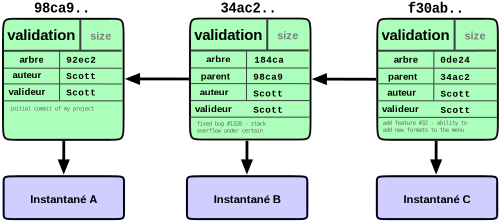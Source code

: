 <?xml version="1.0" encoding="UTF-8"?>
<dia:diagram xmlns:dia="http://www.lysator.liu.se/~alla/dia/">
  <dia:layer name="Segundo Plano" visible="true" active="true">
    <dia:object type="BPMN - Task" version="1" id="O0">
      <dia:attribute name="obj_pos">
        <dia:point val="28.403,4.375"/>
      </dia:attribute>
      <dia:attribute name="obj_bb">
        <dia:rectangle val="28.353,4.325;34.482,10.475"/>
      </dia:attribute>
      <dia:attribute name="meta">
        <dia:composite type="dict"/>
      </dia:attribute>
      <dia:attribute name="elem_corner">
        <dia:point val="28.403,4.375"/>
      </dia:attribute>
      <dia:attribute name="elem_width">
        <dia:real val="6.029"/>
      </dia:attribute>
      <dia:attribute name="elem_height">
        <dia:real val="6.05"/>
      </dia:attribute>
      <dia:attribute name="line_width">
        <dia:real val="0.1"/>
      </dia:attribute>
      <dia:attribute name="line_colour">
        <dia:color val="#463944"/>
      </dia:attribute>
      <dia:attribute name="fill_colour">
        <dia:color val="#abffbb"/>
      </dia:attribute>
      <dia:attribute name="show_background">
        <dia:boolean val="true"/>
      </dia:attribute>
      <dia:attribute name="line_style">
        <dia:enum val="0"/>
        <dia:real val="1"/>
      </dia:attribute>
      <dia:attribute name="padding">
        <dia:real val="0.1"/>
      </dia:attribute>
      <dia:attribute name="text">
        <dia:composite type="text">
          <dia:attribute name="string">
            <dia:string>##</dia:string>
          </dia:attribute>
          <dia:attribute name="font">
            <dia:font family="sans" style="0" name="Helvetica"/>
          </dia:attribute>
          <dia:attribute name="height">
            <dia:real val="0.8"/>
          </dia:attribute>
          <dia:attribute name="pos">
            <dia:point val="31.418,7.6"/>
          </dia:attribute>
          <dia:attribute name="color">
            <dia:color val="#000000"/>
          </dia:attribute>
          <dia:attribute name="alignment">
            <dia:enum val="1"/>
          </dia:attribute>
        </dia:composite>
      </dia:attribute>
      <dia:attribute name="flip_horizontal">
        <dia:boolean val="false"/>
      </dia:attribute>
      <dia:attribute name="flip_vertical">
        <dia:boolean val="false"/>
      </dia:attribute>
      <dia:attribute name="subscale">
        <dia:real val="1"/>
      </dia:attribute>
    </dia:object>
    <dia:object type="BPMN - Task" version="1" id="O1">
      <dia:attribute name="obj_pos">
        <dia:point val="28.433,12.25"/>
      </dia:attribute>
      <dia:attribute name="obj_bb">
        <dia:rectangle val="28.383,12.2;34.503,14.443"/>
      </dia:attribute>
      <dia:attribute name="meta">
        <dia:composite type="dict"/>
      </dia:attribute>
      <dia:attribute name="elem_corner">
        <dia:point val="28.433,12.25"/>
      </dia:attribute>
      <dia:attribute name="elem_width">
        <dia:real val="6.021"/>
      </dia:attribute>
      <dia:attribute name="elem_height">
        <dia:real val="2.143"/>
      </dia:attribute>
      <dia:attribute name="line_width">
        <dia:real val="0.1"/>
      </dia:attribute>
      <dia:attribute name="line_colour">
        <dia:color val="#0a1145"/>
      </dia:attribute>
      <dia:attribute name="fill_colour">
        <dia:color val="#d1cdff"/>
      </dia:attribute>
      <dia:attribute name="show_background">
        <dia:boolean val="true"/>
      </dia:attribute>
      <dia:attribute name="line_style">
        <dia:enum val="0"/>
        <dia:real val="1"/>
      </dia:attribute>
      <dia:attribute name="padding">
        <dia:real val="0.1"/>
      </dia:attribute>
      <dia:attribute name="text">
        <dia:composite type="text">
          <dia:attribute name="string">
            <dia:string>#Instantané A#</dia:string>
          </dia:attribute>
          <dia:attribute name="font">
            <dia:font family="Arial" style="80" name="Helvetica-Bold"/>
          </dia:attribute>
          <dia:attribute name="height">
            <dia:real val="0.706"/>
          </dia:attribute>
          <dia:attribute name="pos">
            <dia:point val="31.443,13.498"/>
          </dia:attribute>
          <dia:attribute name="color">
            <dia:color val="#000000"/>
          </dia:attribute>
          <dia:attribute name="alignment">
            <dia:enum val="1"/>
          </dia:attribute>
        </dia:composite>
      </dia:attribute>
      <dia:attribute name="flip_horizontal">
        <dia:boolean val="false"/>
      </dia:attribute>
      <dia:attribute name="flip_vertical">
        <dia:boolean val="false"/>
      </dia:attribute>
      <dia:attribute name="subscale">
        <dia:real val="1"/>
      </dia:attribute>
    </dia:object>
    <dia:object type="Standard - Line" version="0" id="O2">
      <dia:attribute name="obj_pos">
        <dia:point val="32.269,4.409"/>
      </dia:attribute>
      <dia:attribute name="obj_bb">
        <dia:rectangle val="32.219,4.359;32.319,6.022"/>
      </dia:attribute>
      <dia:attribute name="conn_endpoints">
        <dia:point val="32.269,4.409"/>
        <dia:point val="32.269,5.972"/>
      </dia:attribute>
      <dia:attribute name="numcp">
        <dia:int val="1"/>
      </dia:attribute>
      <dia:attribute name="line_color">
        <dia:color val="#3e3d44"/>
      </dia:attribute>
    </dia:object>
    <dia:object type="Standard - Line" version="0" id="O3">
      <dia:attribute name="obj_pos">
        <dia:point val="28.431,5.975"/>
      </dia:attribute>
      <dia:attribute name="obj_bb">
        <dia:rectangle val="28.381,5.919;34.388,6.025"/>
      </dia:attribute>
      <dia:attribute name="conn_endpoints">
        <dia:point val="28.431,5.975"/>
        <dia:point val="34.337,5.969"/>
      </dia:attribute>
      <dia:attribute name="numcp">
        <dia:int val="1"/>
      </dia:attribute>
      <dia:attribute name="line_color">
        <dia:color val="#3e3d44"/>
      </dia:attribute>
    </dia:object>
    <dia:object type="Standard - Line" version="0" id="O4">
      <dia:attribute name="obj_pos">
        <dia:point val="31.234,5.972"/>
      </dia:attribute>
      <dia:attribute name="obj_bb">
        <dia:rectangle val="31.203,5.947;31.259,8.474"/>
      </dia:attribute>
      <dia:attribute name="conn_endpoints">
        <dia:point val="31.234,5.972"/>
        <dia:point val="31.228,8.449"/>
      </dia:attribute>
      <dia:attribute name="numcp">
        <dia:int val="1"/>
      </dia:attribute>
      <dia:attribute name="line_color">
        <dia:color val="#3e3d44"/>
      </dia:attribute>
      <dia:attribute name="line_width">
        <dia:real val="0.05"/>
      </dia:attribute>
    </dia:object>
    <dia:object type="Standard - Line" version="0" id="O5">
      <dia:attribute name="obj_pos">
        <dia:point val="28.439,6.845"/>
      </dia:attribute>
      <dia:attribute name="obj_bb">
        <dia:rectangle val="28.414,6.82;34.371,6.874"/>
      </dia:attribute>
      <dia:attribute name="conn_endpoints">
        <dia:point val="28.439,6.845"/>
        <dia:point val="34.346,6.849"/>
      </dia:attribute>
      <dia:attribute name="numcp">
        <dia:int val="1"/>
      </dia:attribute>
      <dia:attribute name="line_color">
        <dia:color val="#3e3d44"/>
      </dia:attribute>
      <dia:attribute name="line_width">
        <dia:real val="0.05"/>
      </dia:attribute>
    </dia:object>
    <dia:object type="Standard - Line" version="0" id="O6">
      <dia:attribute name="obj_pos">
        <dia:point val="28.452,7.629"/>
      </dia:attribute>
      <dia:attribute name="obj_bb">
        <dia:rectangle val="28.427,7.604;34.383,7.658"/>
      </dia:attribute>
      <dia:attribute name="conn_endpoints">
        <dia:point val="28.452,7.629"/>
        <dia:point val="34.358,7.633"/>
      </dia:attribute>
      <dia:attribute name="numcp">
        <dia:int val="1"/>
      </dia:attribute>
      <dia:attribute name="line_color">
        <dia:color val="#3e3d44"/>
      </dia:attribute>
      <dia:attribute name="line_width">
        <dia:real val="0.05"/>
      </dia:attribute>
    </dia:object>
    <dia:object type="Standard - Line" version="0" id="O7">
      <dia:attribute name="obj_pos">
        <dia:point val="28.403,8.479"/>
      </dia:attribute>
      <dia:attribute name="obj_bb">
        <dia:rectangle val="28.378,8.454;34.457,8.504"/>
      </dia:attribute>
      <dia:attribute name="conn_endpoints">
        <dia:point val="28.403,8.479"/>
        <dia:point val="34.432,8.479"/>
      </dia:attribute>
      <dia:attribute name="numcp">
        <dia:int val="1"/>
      </dia:attribute>
      <dia:attribute name="line_color">
        <dia:color val="#3e3d44"/>
      </dia:attribute>
      <dia:attribute name="line_width">
        <dia:real val="0.05"/>
      </dia:attribute>
    </dia:object>
    <dia:object type="Standard - Text" version="1" id="O8">
      <dia:attribute name="obj_pos">
        <dia:point val="28.619,5.452"/>
      </dia:attribute>
      <dia:attribute name="obj_bb">
        <dia:rectangle val="28.619,4.774;32.109,5.609"/>
      </dia:attribute>
      <dia:attribute name="text">
        <dia:composite type="text">
          <dia:attribute name="string">
            <dia:string>#validation#</dia:string>
          </dia:attribute>
          <dia:attribute name="font">
            <dia:font family="Arial" style="80" name="Helvetica-Bold"/>
          </dia:attribute>
          <dia:attribute name="height">
            <dia:real val="0.935"/>
          </dia:attribute>
          <dia:attribute name="pos">
            <dia:point val="28.619,5.452"/>
          </dia:attribute>
          <dia:attribute name="color">
            <dia:color val="#000000"/>
          </dia:attribute>
          <dia:attribute name="alignment">
            <dia:enum val="0"/>
          </dia:attribute>
        </dia:composite>
      </dia:attribute>
      <dia:attribute name="valign">
        <dia:enum val="3"/>
      </dia:attribute>
    </dia:object>
    <dia:object type="Standard - Text" version="1" id="O9">
      <dia:attribute name="obj_pos">
        <dia:point val="29.222,6.573"/>
      </dia:attribute>
      <dia:attribute name="obj_bb">
        <dia:rectangle val="29.222,6.114;30.438,6.703"/>
      </dia:attribute>
      <dia:attribute name="text">
        <dia:composite type="text">
          <dia:attribute name="string">
            <dia:string>#arbre#</dia:string>
          </dia:attribute>
          <dia:attribute name="font">
            <dia:font family="Arial" style="80" name="Helvetica-Bold"/>
          </dia:attribute>
          <dia:attribute name="height">
            <dia:real val="0.6"/>
          </dia:attribute>
          <dia:attribute name="pos">
            <dia:point val="29.222,6.573"/>
          </dia:attribute>
          <dia:attribute name="color">
            <dia:color val="#000000"/>
          </dia:attribute>
          <dia:attribute name="alignment">
            <dia:enum val="0"/>
          </dia:attribute>
        </dia:composite>
      </dia:attribute>
      <dia:attribute name="valign">
        <dia:enum val="3"/>
      </dia:attribute>
    </dia:object>
    <dia:object type="Standard - Text" version="1" id="O10">
      <dia:attribute name="obj_pos">
        <dia:point val="28.88,7.35"/>
      </dia:attribute>
      <dia:attribute name="obj_bb">
        <dia:rectangle val="28.88,6.892;30.361,7.48"/>
      </dia:attribute>
      <dia:attribute name="text">
        <dia:composite type="text">
          <dia:attribute name="string">
            <dia:string>#auteur#</dia:string>
          </dia:attribute>
          <dia:attribute name="font">
            <dia:font family="Arial" style="80" name="Helvetica-Bold"/>
          </dia:attribute>
          <dia:attribute name="height">
            <dia:real val="0.6"/>
          </dia:attribute>
          <dia:attribute name="pos">
            <dia:point val="28.88,7.35"/>
          </dia:attribute>
          <dia:attribute name="color">
            <dia:color val="#000000"/>
          </dia:attribute>
          <dia:attribute name="alignment">
            <dia:enum val="0"/>
          </dia:attribute>
        </dia:composite>
      </dia:attribute>
      <dia:attribute name="valign">
        <dia:enum val="3"/>
      </dia:attribute>
    </dia:object>
    <dia:object type="Standard - Text" version="1" id="O11">
      <dia:attribute name="obj_pos">
        <dia:point val="28.672,8.183"/>
      </dia:attribute>
      <dia:attribute name="obj_bb">
        <dia:rectangle val="28.672,7.724;30.535,8.313"/>
      </dia:attribute>
      <dia:attribute name="text">
        <dia:composite type="text">
          <dia:attribute name="string">
            <dia:string>#valideur#</dia:string>
          </dia:attribute>
          <dia:attribute name="font">
            <dia:font family="Arial" style="80" name="Helvetica-Bold"/>
          </dia:attribute>
          <dia:attribute name="height">
            <dia:real val="0.6"/>
          </dia:attribute>
          <dia:attribute name="pos">
            <dia:point val="28.672,8.183"/>
          </dia:attribute>
          <dia:attribute name="color">
            <dia:color val="#000000"/>
          </dia:attribute>
          <dia:attribute name="alignment">
            <dia:enum val="0"/>
          </dia:attribute>
        </dia:composite>
      </dia:attribute>
      <dia:attribute name="valign">
        <dia:enum val="3"/>
      </dia:attribute>
    </dia:object>
    <dia:object type="Standard - Text" version="1" id="O12">
      <dia:attribute name="obj_pos">
        <dia:point val="31.568,6.575"/>
      </dia:attribute>
      <dia:attribute name="obj_bb">
        <dia:rectangle val="31.568,6.188;32.968,6.715"/>
      </dia:attribute>
      <dia:attribute name="text">
        <dia:composite type="text">
          <dia:attribute name="string">
            <dia:string>#92ec2#</dia:string>
          </dia:attribute>
          <dia:attribute name="font">
            <dia:font family="Courier New" style="80" name="Courier-Bold"/>
          </dia:attribute>
          <dia:attribute name="height">
            <dia:real val="0.582"/>
          </dia:attribute>
          <dia:attribute name="pos">
            <dia:point val="31.568,6.575"/>
          </dia:attribute>
          <dia:attribute name="color">
            <dia:color val="#000000"/>
          </dia:attribute>
          <dia:attribute name="alignment">
            <dia:enum val="0"/>
          </dia:attribute>
        </dia:composite>
      </dia:attribute>
      <dia:attribute name="valign">
        <dia:enum val="3"/>
      </dia:attribute>
    </dia:object>
    <dia:object type="Standard - Text" version="1" id="O13">
      <dia:attribute name="obj_pos">
        <dia:point val="31.569,7.388"/>
      </dia:attribute>
      <dia:attribute name="obj_bb">
        <dia:rectangle val="31.569,7.001;32.969,7.528"/>
      </dia:attribute>
      <dia:attribute name="text">
        <dia:composite type="text">
          <dia:attribute name="string">
            <dia:string>#Scott#</dia:string>
          </dia:attribute>
          <dia:attribute name="font">
            <dia:font family="Courier New" style="80" name="Courier-Bold"/>
          </dia:attribute>
          <dia:attribute name="height">
            <dia:real val="0.582"/>
          </dia:attribute>
          <dia:attribute name="pos">
            <dia:point val="31.569,7.388"/>
          </dia:attribute>
          <dia:attribute name="color">
            <dia:color val="#000000"/>
          </dia:attribute>
          <dia:attribute name="alignment">
            <dia:enum val="0"/>
          </dia:attribute>
        </dia:composite>
      </dia:attribute>
      <dia:attribute name="valign">
        <dia:enum val="3"/>
      </dia:attribute>
    </dia:object>
    <dia:object type="Standard - Text" version="1" id="O14">
      <dia:attribute name="obj_pos">
        <dia:point val="31.563,8.212"/>
      </dia:attribute>
      <dia:attribute name="obj_bb">
        <dia:rectangle val="31.563,7.825;32.963,8.352"/>
      </dia:attribute>
      <dia:attribute name="text">
        <dia:composite type="text">
          <dia:attribute name="string">
            <dia:string>#Scott#</dia:string>
          </dia:attribute>
          <dia:attribute name="font">
            <dia:font family="Courier New" style="80" name="Courier-Bold"/>
          </dia:attribute>
          <dia:attribute name="height">
            <dia:real val="0.582"/>
          </dia:attribute>
          <dia:attribute name="pos">
            <dia:point val="31.563,8.212"/>
          </dia:attribute>
          <dia:attribute name="color">
            <dia:color val="#000000"/>
          </dia:attribute>
          <dia:attribute name="alignment">
            <dia:enum val="0"/>
          </dia:attribute>
        </dia:composite>
      </dia:attribute>
      <dia:attribute name="valign">
        <dia:enum val="3"/>
      </dia:attribute>
    </dia:object>
    <dia:object type="Standard - Text" version="1" id="O15">
      <dia:attribute name="obj_pos">
        <dia:point val="28.746,8.958"/>
      </dia:attribute>
      <dia:attribute name="obj_bb">
        <dia:rectangle val="28.746,8.696;33.506,9.026"/>
      </dia:attribute>
      <dia:attribute name="text">
        <dia:composite type="text">
          <dia:attribute name="string">
            <dia:string>#initial commit of my project#</dia:string>
          </dia:attribute>
          <dia:attribute name="font">
            <dia:font family="monospace" style="0" name="Courier"/>
          </dia:attribute>
          <dia:attribute name="height">
            <dia:real val="0.353"/>
          </dia:attribute>
          <dia:attribute name="pos">
            <dia:point val="28.746,8.958"/>
          </dia:attribute>
          <dia:attribute name="color">
            <dia:color val="#6a6164"/>
          </dia:attribute>
          <dia:attribute name="alignment">
            <dia:enum val="0"/>
          </dia:attribute>
        </dia:composite>
      </dia:attribute>
      <dia:attribute name="valign">
        <dia:enum val="3"/>
      </dia:attribute>
    </dia:object>
    <dia:object type="Standard - Text" version="1" id="O16">
      <dia:attribute name="obj_pos">
        <dia:point val="32.765,5.418"/>
      </dia:attribute>
      <dia:attribute name="obj_bb">
        <dia:rectangle val="32.765,4.908;33.803,5.535"/>
      </dia:attribute>
      <dia:attribute name="text">
        <dia:composite type="text">
          <dia:attribute name="string">
            <dia:string>#size#</dia:string>
          </dia:attribute>
          <dia:attribute name="font">
            <dia:font family="Arial" style="80" name="Helvetica-Bold"/>
          </dia:attribute>
          <dia:attribute name="height">
            <dia:real val="0.688"/>
          </dia:attribute>
          <dia:attribute name="pos">
            <dia:point val="32.765,5.418"/>
          </dia:attribute>
          <dia:attribute name="color">
            <dia:color val="#7c7d83"/>
          </dia:attribute>
          <dia:attribute name="alignment">
            <dia:enum val="0"/>
          </dia:attribute>
        </dia:composite>
      </dia:attribute>
      <dia:attribute name="valign">
        <dia:enum val="3"/>
      </dia:attribute>
    </dia:object>
    <dia:object type="Standard - Text" version="1" id="O17">
      <dia:attribute name="obj_pos">
        <dia:point val="29.95,4.065"/>
      </dia:attribute>
      <dia:attribute name="obj_bb">
        <dia:rectangle val="29.95,3.487;32.855,4.272"/>
      </dia:attribute>
      <dia:attribute name="text">
        <dia:composite type="text">
          <dia:attribute name="string">
            <dia:string>#98ca9..#</dia:string>
          </dia:attribute>
          <dia:attribute name="font">
            <dia:font family="Courier New" style="80" name="Courier-Bold"/>
          </dia:attribute>
          <dia:attribute name="height">
            <dia:real val="0.864"/>
          </dia:attribute>
          <dia:attribute name="pos">
            <dia:point val="29.95,4.065"/>
          </dia:attribute>
          <dia:attribute name="color">
            <dia:color val="#000000"/>
          </dia:attribute>
          <dia:attribute name="alignment">
            <dia:enum val="0"/>
          </dia:attribute>
        </dia:composite>
      </dia:attribute>
      <dia:attribute name="valign">
        <dia:enum val="3"/>
      </dia:attribute>
    </dia:object>
    <dia:object type="Standard - Line" version="0" id="O18">
      <dia:attribute name="obj_pos">
        <dia:point val="37.7,7.384"/>
      </dia:attribute>
      <dia:attribute name="obj_bb">
        <dia:rectangle val="34.428,7.08;37.77,7.687"/>
      </dia:attribute>
      <dia:attribute name="conn_endpoints">
        <dia:point val="37.7,7.384"/>
        <dia:point val="34.616,7.383"/>
      </dia:attribute>
      <dia:attribute name="numcp">
        <dia:int val="1"/>
      </dia:attribute>
      <dia:attribute name="line_width">
        <dia:real val="0.14"/>
      </dia:attribute>
      <dia:attribute name="end_arrow">
        <dia:enum val="3"/>
      </dia:attribute>
      <dia:attribute name="end_arrow_length">
        <dia:real val="0.5"/>
      </dia:attribute>
      <dia:attribute name="end_arrow_width">
        <dia:real val="0.4"/>
      </dia:attribute>
    </dia:object>
    <dia:object type="Standard - Line" version="0" id="O19">
      <dia:attribute name="obj_pos">
        <dia:point val="31.442,10.48"/>
      </dia:attribute>
      <dia:attribute name="obj_bb">
        <dia:rectangle val="31.137,10.41;31.744,12.235"/>
      </dia:attribute>
      <dia:attribute name="conn_endpoints">
        <dia:point val="31.442,10.48"/>
        <dia:point val="31.439,12.046"/>
      </dia:attribute>
      <dia:attribute name="numcp">
        <dia:int val="1"/>
      </dia:attribute>
      <dia:attribute name="line_width">
        <dia:real val="0.14"/>
      </dia:attribute>
      <dia:attribute name="end_arrow">
        <dia:enum val="3"/>
      </dia:attribute>
      <dia:attribute name="end_arrow_length">
        <dia:real val="0.5"/>
      </dia:attribute>
      <dia:attribute name="end_arrow_width">
        <dia:real val="0.4"/>
      </dia:attribute>
    </dia:object>
    <dia:object type="BPMN - Task" version="1" id="O20">
      <dia:attribute name="obj_pos">
        <dia:point val="37.751,4.361"/>
      </dia:attribute>
      <dia:attribute name="obj_bb">
        <dia:rectangle val="37.701,4.311;43.83,10.461"/>
      </dia:attribute>
      <dia:attribute name="meta">
        <dia:composite type="dict"/>
      </dia:attribute>
      <dia:attribute name="elem_corner">
        <dia:point val="37.751,4.361"/>
      </dia:attribute>
      <dia:attribute name="elem_width">
        <dia:real val="6.029"/>
      </dia:attribute>
      <dia:attribute name="elem_height">
        <dia:real val="6.05"/>
      </dia:attribute>
      <dia:attribute name="line_width">
        <dia:real val="0.1"/>
      </dia:attribute>
      <dia:attribute name="line_colour">
        <dia:color val="#463944"/>
      </dia:attribute>
      <dia:attribute name="fill_colour">
        <dia:color val="#abffbb"/>
      </dia:attribute>
      <dia:attribute name="show_background">
        <dia:boolean val="true"/>
      </dia:attribute>
      <dia:attribute name="line_style">
        <dia:enum val="0"/>
        <dia:real val="1"/>
      </dia:attribute>
      <dia:attribute name="padding">
        <dia:real val="0.1"/>
      </dia:attribute>
      <dia:attribute name="text">
        <dia:composite type="text">
          <dia:attribute name="string">
            <dia:string>##</dia:string>
          </dia:attribute>
          <dia:attribute name="font">
            <dia:font family="sans" style="0" name="Helvetica"/>
          </dia:attribute>
          <dia:attribute name="height">
            <dia:real val="0.8"/>
          </dia:attribute>
          <dia:attribute name="pos">
            <dia:point val="40.765,7.586"/>
          </dia:attribute>
          <dia:attribute name="color">
            <dia:color val="#000000"/>
          </dia:attribute>
          <dia:attribute name="alignment">
            <dia:enum val="1"/>
          </dia:attribute>
        </dia:composite>
      </dia:attribute>
      <dia:attribute name="flip_horizontal">
        <dia:boolean val="false"/>
      </dia:attribute>
      <dia:attribute name="flip_vertical">
        <dia:boolean val="false"/>
      </dia:attribute>
      <dia:attribute name="subscale">
        <dia:real val="1"/>
      </dia:attribute>
    </dia:object>
    <dia:object type="Standard - Line" version="0" id="O21">
      <dia:attribute name="obj_pos">
        <dia:point val="41.616,4.396"/>
      </dia:attribute>
      <dia:attribute name="obj_bb">
        <dia:rectangle val="41.566,4.346;41.666,6.008"/>
      </dia:attribute>
      <dia:attribute name="conn_endpoints">
        <dia:point val="41.616,4.396"/>
        <dia:point val="41.616,5.958"/>
      </dia:attribute>
      <dia:attribute name="numcp">
        <dia:int val="1"/>
      </dia:attribute>
      <dia:attribute name="line_color">
        <dia:color val="#3e3d44"/>
      </dia:attribute>
    </dia:object>
    <dia:object type="Standard - Line" version="0" id="O22">
      <dia:attribute name="obj_pos">
        <dia:point val="37.779,5.961"/>
      </dia:attribute>
      <dia:attribute name="obj_bb">
        <dia:rectangle val="37.729,5.905;43.735,6.011"/>
      </dia:attribute>
      <dia:attribute name="conn_endpoints">
        <dia:point val="37.779,5.961"/>
        <dia:point val="43.685,5.955"/>
      </dia:attribute>
      <dia:attribute name="numcp">
        <dia:int val="1"/>
      </dia:attribute>
      <dia:attribute name="line_color">
        <dia:color val="#3e3d44"/>
      </dia:attribute>
    </dia:object>
    <dia:object type="Standard - Line" version="0" id="O23">
      <dia:attribute name="obj_pos">
        <dia:point val="40.582,5.958"/>
      </dia:attribute>
      <dia:attribute name="obj_bb">
        <dia:rectangle val="40.55,5.933;40.607,8.461"/>
      </dia:attribute>
      <dia:attribute name="conn_endpoints">
        <dia:point val="40.582,5.958"/>
        <dia:point val="40.575,8.435"/>
      </dia:attribute>
      <dia:attribute name="numcp">
        <dia:int val="1"/>
      </dia:attribute>
      <dia:attribute name="line_color">
        <dia:color val="#3e3d44"/>
      </dia:attribute>
      <dia:attribute name="line_width">
        <dia:real val="0.05"/>
      </dia:attribute>
    </dia:object>
    <dia:object type="Standard - Line" version="0" id="O24">
      <dia:attribute name="obj_pos">
        <dia:point val="37.787,6.832"/>
      </dia:attribute>
      <dia:attribute name="obj_bb">
        <dia:rectangle val="37.762,6.807;43.718,6.861"/>
      </dia:attribute>
      <dia:attribute name="conn_endpoints">
        <dia:point val="37.787,6.832"/>
        <dia:point val="43.693,6.836"/>
      </dia:attribute>
      <dia:attribute name="numcp">
        <dia:int val="1"/>
      </dia:attribute>
      <dia:attribute name="line_color">
        <dia:color val="#3e3d44"/>
      </dia:attribute>
      <dia:attribute name="line_width">
        <dia:real val="0.05"/>
      </dia:attribute>
    </dia:object>
    <dia:object type="Standard - Line" version="0" id="O25">
      <dia:attribute name="obj_pos">
        <dia:point val="37.8,7.615"/>
      </dia:attribute>
      <dia:attribute name="obj_bb">
        <dia:rectangle val="37.775,7.59;43.731,7.644"/>
      </dia:attribute>
      <dia:attribute name="conn_endpoints">
        <dia:point val="37.8,7.615"/>
        <dia:point val="43.706,7.619"/>
      </dia:attribute>
      <dia:attribute name="numcp">
        <dia:int val="1"/>
      </dia:attribute>
      <dia:attribute name="line_color">
        <dia:color val="#3e3d44"/>
      </dia:attribute>
      <dia:attribute name="line_width">
        <dia:real val="0.05"/>
      </dia:attribute>
    </dia:object>
    <dia:object type="Standard - Line" version="0" id="O26">
      <dia:attribute name="obj_pos">
        <dia:point val="37.751,8.465"/>
      </dia:attribute>
      <dia:attribute name="obj_bb">
        <dia:rectangle val="37.726,8.44;43.804,8.49"/>
      </dia:attribute>
      <dia:attribute name="conn_endpoints">
        <dia:point val="37.751,8.465"/>
        <dia:point val="43.779,8.465"/>
      </dia:attribute>
      <dia:attribute name="numcp">
        <dia:int val="1"/>
      </dia:attribute>
      <dia:attribute name="line_color">
        <dia:color val="#3e3d44"/>
      </dia:attribute>
      <dia:attribute name="line_width">
        <dia:real val="0.05"/>
      </dia:attribute>
    </dia:object>
    <dia:object type="Standard - Text" version="1" id="O27">
      <dia:attribute name="obj_pos">
        <dia:point val="37.967,5.438"/>
      </dia:attribute>
      <dia:attribute name="obj_bb">
        <dia:rectangle val="37.967,4.76;41.457,5.595"/>
      </dia:attribute>
      <dia:attribute name="text">
        <dia:composite type="text">
          <dia:attribute name="string">
            <dia:string>#validation#</dia:string>
          </dia:attribute>
          <dia:attribute name="font">
            <dia:font family="Arial" style="80" name="Helvetica-Bold"/>
          </dia:attribute>
          <dia:attribute name="height">
            <dia:real val="0.935"/>
          </dia:attribute>
          <dia:attribute name="pos">
            <dia:point val="37.967,5.438"/>
          </dia:attribute>
          <dia:attribute name="color">
            <dia:color val="#000000"/>
          </dia:attribute>
          <dia:attribute name="alignment">
            <dia:enum val="0"/>
          </dia:attribute>
        </dia:composite>
      </dia:attribute>
      <dia:attribute name="valign">
        <dia:enum val="3"/>
      </dia:attribute>
    </dia:object>
    <dia:object type="Standard - Text" version="1" id="O28">
      <dia:attribute name="obj_pos">
        <dia:point val="38.569,6.559"/>
      </dia:attribute>
      <dia:attribute name="obj_bb">
        <dia:rectangle val="38.569,6.1;39.786,6.689"/>
      </dia:attribute>
      <dia:attribute name="text">
        <dia:composite type="text">
          <dia:attribute name="string">
            <dia:string>#arbre#</dia:string>
          </dia:attribute>
          <dia:attribute name="font">
            <dia:font family="Arial" style="80" name="Helvetica-Bold"/>
          </dia:attribute>
          <dia:attribute name="height">
            <dia:real val="0.6"/>
          </dia:attribute>
          <dia:attribute name="pos">
            <dia:point val="38.569,6.559"/>
          </dia:attribute>
          <dia:attribute name="color">
            <dia:color val="#000000"/>
          </dia:attribute>
          <dia:attribute name="alignment">
            <dia:enum val="0"/>
          </dia:attribute>
        </dia:composite>
      </dia:attribute>
      <dia:attribute name="valign">
        <dia:enum val="3"/>
      </dia:attribute>
    </dia:object>
    <dia:object type="Standard - Text" version="1" id="O29">
      <dia:attribute name="obj_pos">
        <dia:point val="38.29,7.405"/>
      </dia:attribute>
      <dia:attribute name="obj_bb">
        <dia:rectangle val="38.29,6.96;39.758,7.508"/>
      </dia:attribute>
      <dia:attribute name="text">
        <dia:composite type="text">
          <dia:attribute name="string">
            <dia:string>#parent#</dia:string>
          </dia:attribute>
          <dia:attribute name="font">
            <dia:font family="Arial" style="80" name="Helvetica-Bold"/>
          </dia:attribute>
          <dia:attribute name="height">
            <dia:real val="0.6"/>
          </dia:attribute>
          <dia:attribute name="pos">
            <dia:point val="38.29,7.405"/>
          </dia:attribute>
          <dia:attribute name="color">
            <dia:color val="#000000"/>
          </dia:attribute>
          <dia:attribute name="alignment">
            <dia:enum val="0"/>
          </dia:attribute>
        </dia:composite>
      </dia:attribute>
      <dia:attribute name="valign">
        <dia:enum val="3"/>
      </dia:attribute>
    </dia:object>
    <dia:object type="Standard - Text" version="1" id="O30">
      <dia:attribute name="obj_pos">
        <dia:point val="38.244,8.207"/>
      </dia:attribute>
      <dia:attribute name="obj_bb">
        <dia:rectangle val="38.244,7.748;39.725,8.336"/>
      </dia:attribute>
      <dia:attribute name="text">
        <dia:composite type="text">
          <dia:attribute name="string">
            <dia:string>#auteur#</dia:string>
          </dia:attribute>
          <dia:attribute name="font">
            <dia:font family="Arial" style="80" name="Helvetica-Bold"/>
          </dia:attribute>
          <dia:attribute name="height">
            <dia:real val="0.6"/>
          </dia:attribute>
          <dia:attribute name="pos">
            <dia:point val="38.244,8.207"/>
          </dia:attribute>
          <dia:attribute name="color">
            <dia:color val="#000000"/>
          </dia:attribute>
          <dia:attribute name="alignment">
            <dia:enum val="0"/>
          </dia:attribute>
        </dia:composite>
      </dia:attribute>
      <dia:attribute name="valign">
        <dia:enum val="3"/>
      </dia:attribute>
    </dia:object>
    <dia:object type="Standard - Text" version="1" id="O31">
      <dia:attribute name="obj_pos">
        <dia:point val="40.965,6.574"/>
      </dia:attribute>
      <dia:attribute name="obj_bb">
        <dia:rectangle val="40.965,6.187;42.365,6.714"/>
      </dia:attribute>
      <dia:attribute name="text">
        <dia:composite type="text">
          <dia:attribute name="string">
            <dia:string>#184ca#</dia:string>
          </dia:attribute>
          <dia:attribute name="font">
            <dia:font family="Courier New" style="80" name="Courier-Bold"/>
          </dia:attribute>
          <dia:attribute name="height">
            <dia:real val="0.582"/>
          </dia:attribute>
          <dia:attribute name="pos">
            <dia:point val="40.965,6.574"/>
          </dia:attribute>
          <dia:attribute name="color">
            <dia:color val="#000000"/>
          </dia:attribute>
          <dia:attribute name="alignment">
            <dia:enum val="0"/>
          </dia:attribute>
        </dia:composite>
      </dia:attribute>
      <dia:attribute name="valign">
        <dia:enum val="3"/>
      </dia:attribute>
    </dia:object>
    <dia:object type="Standard - Text" version="1" id="O32">
      <dia:attribute name="obj_pos">
        <dia:point val="40.916,7.424"/>
      </dia:attribute>
      <dia:attribute name="obj_bb">
        <dia:rectangle val="40.916,7.037;42.316,7.564"/>
      </dia:attribute>
      <dia:attribute name="text">
        <dia:composite type="text">
          <dia:attribute name="string">
            <dia:string>#98ca9#</dia:string>
          </dia:attribute>
          <dia:attribute name="font">
            <dia:font family="Courier New" style="80" name="Courier-Bold"/>
          </dia:attribute>
          <dia:attribute name="height">
            <dia:real val="0.582"/>
          </dia:attribute>
          <dia:attribute name="pos">
            <dia:point val="40.916,7.424"/>
          </dia:attribute>
          <dia:attribute name="color">
            <dia:color val="#000000"/>
          </dia:attribute>
          <dia:attribute name="alignment">
            <dia:enum val="0"/>
          </dia:attribute>
        </dia:composite>
      </dia:attribute>
      <dia:attribute name="valign">
        <dia:enum val="3"/>
      </dia:attribute>
    </dia:object>
    <dia:object type="Standard - Text" version="1" id="O33">
      <dia:attribute name="obj_pos">
        <dia:point val="40.911,8.261"/>
      </dia:attribute>
      <dia:attribute name="obj_bb">
        <dia:rectangle val="40.911,7.873;42.311,8.401"/>
      </dia:attribute>
      <dia:attribute name="text">
        <dia:composite type="text">
          <dia:attribute name="string">
            <dia:string>#Scott#</dia:string>
          </dia:attribute>
          <dia:attribute name="font">
            <dia:font family="Courier New" style="80" name="Courier-Bold"/>
          </dia:attribute>
          <dia:attribute name="height">
            <dia:real val="0.582"/>
          </dia:attribute>
          <dia:attribute name="pos">
            <dia:point val="40.911,8.261"/>
          </dia:attribute>
          <dia:attribute name="color">
            <dia:color val="#000000"/>
          </dia:attribute>
          <dia:attribute name="alignment">
            <dia:enum val="0"/>
          </dia:attribute>
        </dia:composite>
      </dia:attribute>
      <dia:attribute name="valign">
        <dia:enum val="3"/>
      </dia:attribute>
    </dia:object>
    <dia:object type="Standard - Text" version="1" id="O34">
      <dia:attribute name="obj_pos">
        <dia:point val="38.094,9.707"/>
      </dia:attribute>
      <dia:attribute name="obj_bb">
        <dia:rectangle val="38.094,9.445;42.004,10.127"/>
      </dia:attribute>
      <dia:attribute name="text">
        <dia:composite type="text">
          <dia:attribute name="string">
            <dia:string>#fixed bug #1328 - stack
overflow under certain#</dia:string>
          </dia:attribute>
          <dia:attribute name="font">
            <dia:font family="monospace" style="0" name="Courier"/>
          </dia:attribute>
          <dia:attribute name="height">
            <dia:real val="0.353"/>
          </dia:attribute>
          <dia:attribute name="pos">
            <dia:point val="38.094,9.707"/>
          </dia:attribute>
          <dia:attribute name="color">
            <dia:color val="#6a6164"/>
          </dia:attribute>
          <dia:attribute name="alignment">
            <dia:enum val="0"/>
          </dia:attribute>
        </dia:composite>
      </dia:attribute>
      <dia:attribute name="valign">
        <dia:enum val="3"/>
      </dia:attribute>
    </dia:object>
    <dia:object type="Standard - Text" version="1" id="O35">
      <dia:attribute name="obj_pos">
        <dia:point val="42.113,5.404"/>
      </dia:attribute>
      <dia:attribute name="obj_bb">
        <dia:rectangle val="42.113,4.894;43.15,5.522"/>
      </dia:attribute>
      <dia:attribute name="text">
        <dia:composite type="text">
          <dia:attribute name="string">
            <dia:string>#size#</dia:string>
          </dia:attribute>
          <dia:attribute name="font">
            <dia:font family="Arial" style="80" name="Helvetica-Bold"/>
          </dia:attribute>
          <dia:attribute name="height">
            <dia:real val="0.688"/>
          </dia:attribute>
          <dia:attribute name="pos">
            <dia:point val="42.113,5.404"/>
          </dia:attribute>
          <dia:attribute name="color">
            <dia:color val="#7c7d83"/>
          </dia:attribute>
          <dia:attribute name="alignment">
            <dia:enum val="0"/>
          </dia:attribute>
        </dia:composite>
      </dia:attribute>
      <dia:attribute name="valign">
        <dia:enum val="3"/>
      </dia:attribute>
    </dia:object>
    <dia:object type="Standard - Text" version="1" id="O36">
      <dia:attribute name="obj_pos">
        <dia:point val="39.272,4.063"/>
      </dia:attribute>
      <dia:attribute name="obj_bb">
        <dia:rectangle val="39.272,3.486;42.177,4.271"/>
      </dia:attribute>
      <dia:attribute name="text">
        <dia:composite type="text">
          <dia:attribute name="string">
            <dia:string>#34ac2..#</dia:string>
          </dia:attribute>
          <dia:attribute name="font">
            <dia:font family="Courier New" style="80" name="Courier-Bold"/>
          </dia:attribute>
          <dia:attribute name="height">
            <dia:real val="0.864"/>
          </dia:attribute>
          <dia:attribute name="pos">
            <dia:point val="39.272,4.063"/>
          </dia:attribute>
          <dia:attribute name="color">
            <dia:color val="#000000"/>
          </dia:attribute>
          <dia:attribute name="alignment">
            <dia:enum val="0"/>
          </dia:attribute>
        </dia:composite>
      </dia:attribute>
      <dia:attribute name="valign">
        <dia:enum val="3"/>
      </dia:attribute>
    </dia:object>
    <dia:object type="Standard - Line" version="0" id="O37">
      <dia:attribute name="obj_pos">
        <dia:point val="37.703,9.293"/>
      </dia:attribute>
      <dia:attribute name="obj_bb">
        <dia:rectangle val="37.678,9.268;43.756,9.318"/>
      </dia:attribute>
      <dia:attribute name="conn_endpoints">
        <dia:point val="37.703,9.293"/>
        <dia:point val="43.731,9.293"/>
      </dia:attribute>
      <dia:attribute name="numcp">
        <dia:int val="1"/>
      </dia:attribute>
      <dia:attribute name="line_color">
        <dia:color val="#3e3d44"/>
      </dia:attribute>
      <dia:attribute name="line_width">
        <dia:real val="0.05"/>
      </dia:attribute>
    </dia:object>
    <dia:object type="Standard - Text" version="1" id="O38">
      <dia:attribute name="obj_pos">
        <dia:point val="38.009,9.047"/>
      </dia:attribute>
      <dia:attribute name="obj_bb">
        <dia:rectangle val="38.009,8.588;39.872,9.176"/>
      </dia:attribute>
      <dia:attribute name="text">
        <dia:composite type="text">
          <dia:attribute name="string">
            <dia:string>#valideur#</dia:string>
          </dia:attribute>
          <dia:attribute name="font">
            <dia:font family="Arial" style="80" name="Helvetica-Bold"/>
          </dia:attribute>
          <dia:attribute name="height">
            <dia:real val="0.6"/>
          </dia:attribute>
          <dia:attribute name="pos">
            <dia:point val="38.009,9.047"/>
          </dia:attribute>
          <dia:attribute name="color">
            <dia:color val="#000000"/>
          </dia:attribute>
          <dia:attribute name="alignment">
            <dia:enum val="0"/>
          </dia:attribute>
        </dia:composite>
      </dia:attribute>
      <dia:attribute name="valign">
        <dia:enum val="3"/>
      </dia:attribute>
    </dia:object>
    <dia:object type="Standard - Text" version="1" id="O39">
      <dia:attribute name="obj_pos">
        <dia:point val="40.913,9.07"/>
      </dia:attribute>
      <dia:attribute name="obj_bb">
        <dia:rectangle val="40.913,8.682;42.313,9.21"/>
      </dia:attribute>
      <dia:attribute name="text">
        <dia:composite type="text">
          <dia:attribute name="string">
            <dia:string>#Scott#</dia:string>
          </dia:attribute>
          <dia:attribute name="font">
            <dia:font family="Courier New" style="80" name="Courier-Bold"/>
          </dia:attribute>
          <dia:attribute name="height">
            <dia:real val="0.582"/>
          </dia:attribute>
          <dia:attribute name="pos">
            <dia:point val="40.913,9.07"/>
          </dia:attribute>
          <dia:attribute name="color">
            <dia:color val="#000000"/>
          </dia:attribute>
          <dia:attribute name="alignment">
            <dia:enum val="0"/>
          </dia:attribute>
        </dia:composite>
      </dia:attribute>
      <dia:attribute name="valign">
        <dia:enum val="3"/>
      </dia:attribute>
    </dia:object>
    <dia:object type="BPMN - Task" version="1" id="O40">
      <dia:attribute name="obj_pos">
        <dia:point val="47.117,4.373"/>
      </dia:attribute>
      <dia:attribute name="obj_bb">
        <dia:rectangle val="47.067,4.323;53.196,10.473"/>
      </dia:attribute>
      <dia:attribute name="meta">
        <dia:composite type="dict"/>
      </dia:attribute>
      <dia:attribute name="elem_corner">
        <dia:point val="47.117,4.373"/>
      </dia:attribute>
      <dia:attribute name="elem_width">
        <dia:real val="6.029"/>
      </dia:attribute>
      <dia:attribute name="elem_height">
        <dia:real val="6.05"/>
      </dia:attribute>
      <dia:attribute name="line_width">
        <dia:real val="0.1"/>
      </dia:attribute>
      <dia:attribute name="line_colour">
        <dia:color val="#463944"/>
      </dia:attribute>
      <dia:attribute name="fill_colour">
        <dia:color val="#abffbb"/>
      </dia:attribute>
      <dia:attribute name="show_background">
        <dia:boolean val="true"/>
      </dia:attribute>
      <dia:attribute name="line_style">
        <dia:enum val="0"/>
        <dia:real val="1"/>
      </dia:attribute>
      <dia:attribute name="padding">
        <dia:real val="0.1"/>
      </dia:attribute>
      <dia:attribute name="text">
        <dia:composite type="text">
          <dia:attribute name="string">
            <dia:string>##</dia:string>
          </dia:attribute>
          <dia:attribute name="font">
            <dia:font family="sans" style="0" name="Helvetica"/>
          </dia:attribute>
          <dia:attribute name="height">
            <dia:real val="0.8"/>
          </dia:attribute>
          <dia:attribute name="pos">
            <dia:point val="50.131,7.598"/>
          </dia:attribute>
          <dia:attribute name="color">
            <dia:color val="#000000"/>
          </dia:attribute>
          <dia:attribute name="alignment">
            <dia:enum val="1"/>
          </dia:attribute>
        </dia:composite>
      </dia:attribute>
      <dia:attribute name="flip_horizontal">
        <dia:boolean val="false"/>
      </dia:attribute>
      <dia:attribute name="flip_vertical">
        <dia:boolean val="false"/>
      </dia:attribute>
      <dia:attribute name="subscale">
        <dia:real val="1"/>
      </dia:attribute>
    </dia:object>
    <dia:object type="Standard - Line" version="0" id="O41">
      <dia:attribute name="obj_pos">
        <dia:point val="50.983,4.407"/>
      </dia:attribute>
      <dia:attribute name="obj_bb">
        <dia:rectangle val="50.932,4.357;51.032,6.019"/>
      </dia:attribute>
      <dia:attribute name="conn_endpoints">
        <dia:point val="50.983,4.407"/>
        <dia:point val="50.983,5.969"/>
      </dia:attribute>
      <dia:attribute name="numcp">
        <dia:int val="1"/>
      </dia:attribute>
      <dia:attribute name="line_color">
        <dia:color val="#3e3d44"/>
      </dia:attribute>
    </dia:object>
    <dia:object type="Standard - Line" version="0" id="O42">
      <dia:attribute name="obj_pos">
        <dia:point val="47.145,5.973"/>
      </dia:attribute>
      <dia:attribute name="obj_bb">
        <dia:rectangle val="47.095,5.916;53.101,6.023"/>
      </dia:attribute>
      <dia:attribute name="conn_endpoints">
        <dia:point val="47.145,5.973"/>
        <dia:point val="53.051,5.966"/>
      </dia:attribute>
      <dia:attribute name="numcp">
        <dia:int val="1"/>
      </dia:attribute>
      <dia:attribute name="line_color">
        <dia:color val="#3e3d44"/>
      </dia:attribute>
    </dia:object>
    <dia:object type="Standard - Line" version="0" id="O43">
      <dia:attribute name="obj_pos">
        <dia:point val="49.948,5.969"/>
      </dia:attribute>
      <dia:attribute name="obj_bb">
        <dia:rectangle val="49.916,5.944;49.973,8.472"/>
      </dia:attribute>
      <dia:attribute name="conn_endpoints">
        <dia:point val="49.948,5.969"/>
        <dia:point val="49.941,8.447"/>
      </dia:attribute>
      <dia:attribute name="numcp">
        <dia:int val="1"/>
      </dia:attribute>
      <dia:attribute name="line_color">
        <dia:color val="#3e3d44"/>
      </dia:attribute>
      <dia:attribute name="line_width">
        <dia:real val="0.05"/>
      </dia:attribute>
    </dia:object>
    <dia:object type="Standard - Line" version="0" id="O44">
      <dia:attribute name="obj_pos">
        <dia:point val="47.153,6.843"/>
      </dia:attribute>
      <dia:attribute name="obj_bb">
        <dia:rectangle val="47.128,6.818;53.084,6.872"/>
      </dia:attribute>
      <dia:attribute name="conn_endpoints">
        <dia:point val="47.153,6.843"/>
        <dia:point val="53.059,6.847"/>
      </dia:attribute>
      <dia:attribute name="numcp">
        <dia:int val="1"/>
      </dia:attribute>
      <dia:attribute name="line_color">
        <dia:color val="#3e3d44"/>
      </dia:attribute>
      <dia:attribute name="line_width">
        <dia:real val="0.05"/>
      </dia:attribute>
    </dia:object>
    <dia:object type="Standard - Line" version="0" id="O45">
      <dia:attribute name="obj_pos">
        <dia:point val="47.166,7.627"/>
      </dia:attribute>
      <dia:attribute name="obj_bb">
        <dia:rectangle val="47.141,7.602;53.097,7.656"/>
      </dia:attribute>
      <dia:attribute name="conn_endpoints">
        <dia:point val="47.166,7.627"/>
        <dia:point val="53.072,7.631"/>
      </dia:attribute>
      <dia:attribute name="numcp">
        <dia:int val="1"/>
      </dia:attribute>
      <dia:attribute name="line_color">
        <dia:color val="#3e3d44"/>
      </dia:attribute>
      <dia:attribute name="line_width">
        <dia:real val="0.05"/>
      </dia:attribute>
    </dia:object>
    <dia:object type="Standard - Line" version="0" id="O46">
      <dia:attribute name="obj_pos">
        <dia:point val="47.117,8.477"/>
      </dia:attribute>
      <dia:attribute name="obj_bb">
        <dia:rectangle val="47.092,8.452;53.171,8.502"/>
      </dia:attribute>
      <dia:attribute name="conn_endpoints">
        <dia:point val="47.117,8.477"/>
        <dia:point val="53.146,8.477"/>
      </dia:attribute>
      <dia:attribute name="numcp">
        <dia:int val="1"/>
      </dia:attribute>
      <dia:attribute name="line_color">
        <dia:color val="#3e3d44"/>
      </dia:attribute>
      <dia:attribute name="line_width">
        <dia:real val="0.05"/>
      </dia:attribute>
    </dia:object>
    <dia:object type="Standard - Text" version="1" id="O47">
      <dia:attribute name="obj_pos">
        <dia:point val="47.333,5.449"/>
      </dia:attribute>
      <dia:attribute name="obj_bb">
        <dia:rectangle val="47.333,4.772;50.823,5.607"/>
      </dia:attribute>
      <dia:attribute name="text">
        <dia:composite type="text">
          <dia:attribute name="string">
            <dia:string>#validation#</dia:string>
          </dia:attribute>
          <dia:attribute name="font">
            <dia:font family="Arial" style="80" name="Helvetica-Bold"/>
          </dia:attribute>
          <dia:attribute name="height">
            <dia:real val="0.935"/>
          </dia:attribute>
          <dia:attribute name="pos">
            <dia:point val="47.333,5.449"/>
          </dia:attribute>
          <dia:attribute name="color">
            <dia:color val="#000000"/>
          </dia:attribute>
          <dia:attribute name="alignment">
            <dia:enum val="0"/>
          </dia:attribute>
        </dia:composite>
      </dia:attribute>
      <dia:attribute name="valign">
        <dia:enum val="3"/>
      </dia:attribute>
    </dia:object>
    <dia:object type="Standard - Text" version="1" id="O48">
      <dia:attribute name="obj_pos">
        <dia:point val="47.936,6.57"/>
      </dia:attribute>
      <dia:attribute name="obj_bb">
        <dia:rectangle val="47.936,6.112;49.152,6.7"/>
      </dia:attribute>
      <dia:attribute name="text">
        <dia:composite type="text">
          <dia:attribute name="string">
            <dia:string>#arbre#</dia:string>
          </dia:attribute>
          <dia:attribute name="font">
            <dia:font family="Arial" style="80" name="Helvetica-Bold"/>
          </dia:attribute>
          <dia:attribute name="height">
            <dia:real val="0.6"/>
          </dia:attribute>
          <dia:attribute name="pos">
            <dia:point val="47.936,6.57"/>
          </dia:attribute>
          <dia:attribute name="color">
            <dia:color val="#000000"/>
          </dia:attribute>
          <dia:attribute name="alignment">
            <dia:enum val="0"/>
          </dia:attribute>
        </dia:composite>
      </dia:attribute>
      <dia:attribute name="valign">
        <dia:enum val="3"/>
      </dia:attribute>
    </dia:object>
    <dia:object type="Standard - Text" version="1" id="O49">
      <dia:attribute name="obj_pos">
        <dia:point val="47.656,7.417"/>
      </dia:attribute>
      <dia:attribute name="obj_bb">
        <dia:rectangle val="47.656,6.972;49.124,7.519"/>
      </dia:attribute>
      <dia:attribute name="text">
        <dia:composite type="text">
          <dia:attribute name="string">
            <dia:string>#parent#</dia:string>
          </dia:attribute>
          <dia:attribute name="font">
            <dia:font family="Arial" style="80" name="Helvetica-Bold"/>
          </dia:attribute>
          <dia:attribute name="height">
            <dia:real val="0.6"/>
          </dia:attribute>
          <dia:attribute name="pos">
            <dia:point val="47.656,7.417"/>
          </dia:attribute>
          <dia:attribute name="color">
            <dia:color val="#000000"/>
          </dia:attribute>
          <dia:attribute name="alignment">
            <dia:enum val="0"/>
          </dia:attribute>
        </dia:composite>
      </dia:attribute>
      <dia:attribute name="valign">
        <dia:enum val="3"/>
      </dia:attribute>
    </dia:object>
    <dia:object type="Standard - Text" version="1" id="O50">
      <dia:attribute name="obj_pos">
        <dia:point val="47.611,8.218"/>
      </dia:attribute>
      <dia:attribute name="obj_bb">
        <dia:rectangle val="47.611,7.759;49.092,8.348"/>
      </dia:attribute>
      <dia:attribute name="text">
        <dia:composite type="text">
          <dia:attribute name="string">
            <dia:string>#auteur#</dia:string>
          </dia:attribute>
          <dia:attribute name="font">
            <dia:font family="Arial" style="80" name="Helvetica-Bold"/>
          </dia:attribute>
          <dia:attribute name="height">
            <dia:real val="0.6"/>
          </dia:attribute>
          <dia:attribute name="pos">
            <dia:point val="47.611,8.218"/>
          </dia:attribute>
          <dia:attribute name="color">
            <dia:color val="#000000"/>
          </dia:attribute>
          <dia:attribute name="alignment">
            <dia:enum val="0"/>
          </dia:attribute>
        </dia:composite>
      </dia:attribute>
      <dia:attribute name="valign">
        <dia:enum val="3"/>
      </dia:attribute>
    </dia:object>
    <dia:object type="Standard - Text" version="1" id="O51">
      <dia:attribute name="obj_pos">
        <dia:point val="50.263,6.567"/>
      </dia:attribute>
      <dia:attribute name="obj_bb">
        <dia:rectangle val="50.263,6.179;51.663,6.707"/>
      </dia:attribute>
      <dia:attribute name="text">
        <dia:composite type="text">
          <dia:attribute name="string">
            <dia:string>#0de24#</dia:string>
          </dia:attribute>
          <dia:attribute name="font">
            <dia:font family="Courier New" style="80" name="Courier-Bold"/>
          </dia:attribute>
          <dia:attribute name="height">
            <dia:real val="0.582"/>
          </dia:attribute>
          <dia:attribute name="pos">
            <dia:point val="50.263,6.567"/>
          </dia:attribute>
          <dia:attribute name="color">
            <dia:color val="#000000"/>
          </dia:attribute>
          <dia:attribute name="alignment">
            <dia:enum val="0"/>
          </dia:attribute>
        </dia:composite>
      </dia:attribute>
      <dia:attribute name="valign">
        <dia:enum val="3"/>
      </dia:attribute>
    </dia:object>
    <dia:object type="Standard - Text" version="1" id="O52">
      <dia:attribute name="obj_pos">
        <dia:point val="50.264,7.436"/>
      </dia:attribute>
      <dia:attribute name="obj_bb">
        <dia:rectangle val="50.264,7.048;51.664,7.576"/>
      </dia:attribute>
      <dia:attribute name="text">
        <dia:composite type="text">
          <dia:attribute name="string">
            <dia:string>#34ac2#</dia:string>
          </dia:attribute>
          <dia:attribute name="font">
            <dia:font family="Courier New" style="80" name="Courier-Bold"/>
          </dia:attribute>
          <dia:attribute name="height">
            <dia:real val="0.582"/>
          </dia:attribute>
          <dia:attribute name="pos">
            <dia:point val="50.264,7.436"/>
          </dia:attribute>
          <dia:attribute name="color">
            <dia:color val="#000000"/>
          </dia:attribute>
          <dia:attribute name="alignment">
            <dia:enum val="0"/>
          </dia:attribute>
        </dia:composite>
      </dia:attribute>
      <dia:attribute name="valign">
        <dia:enum val="3"/>
      </dia:attribute>
    </dia:object>
    <dia:object type="Standard - Text" version="1" id="O53">
      <dia:attribute name="obj_pos">
        <dia:point val="50.277,8.272"/>
      </dia:attribute>
      <dia:attribute name="obj_bb">
        <dia:rectangle val="50.277,7.885;51.677,8.412"/>
      </dia:attribute>
      <dia:attribute name="text">
        <dia:composite type="text">
          <dia:attribute name="string">
            <dia:string>#Scott#</dia:string>
          </dia:attribute>
          <dia:attribute name="font">
            <dia:font family="Courier New" style="80" name="Courier-Bold"/>
          </dia:attribute>
          <dia:attribute name="height">
            <dia:real val="0.582"/>
          </dia:attribute>
          <dia:attribute name="pos">
            <dia:point val="50.277,8.272"/>
          </dia:attribute>
          <dia:attribute name="color">
            <dia:color val="#000000"/>
          </dia:attribute>
          <dia:attribute name="alignment">
            <dia:enum val="0"/>
          </dia:attribute>
        </dia:composite>
      </dia:attribute>
      <dia:attribute name="valign">
        <dia:enum val="3"/>
      </dia:attribute>
    </dia:object>
    <dia:object type="Standard - Text" version="1" id="O54">
      <dia:attribute name="obj_pos">
        <dia:point val="47.385,9.675"/>
      </dia:attribute>
      <dia:attribute name="obj_bb">
        <dia:rectangle val="47.385,9.412;52.145,10.095"/>
      </dia:attribute>
      <dia:attribute name="text">
        <dia:composite type="text">
          <dia:attribute name="string">
            <dia:string>#add feature #32 - ability to
add new formats to the menu#</dia:string>
          </dia:attribute>
          <dia:attribute name="font">
            <dia:font family="monospace" style="0" name="Courier"/>
          </dia:attribute>
          <dia:attribute name="height">
            <dia:real val="0.353"/>
          </dia:attribute>
          <dia:attribute name="pos">
            <dia:point val="47.385,9.675"/>
          </dia:attribute>
          <dia:attribute name="color">
            <dia:color val="#6a6164"/>
          </dia:attribute>
          <dia:attribute name="alignment">
            <dia:enum val="0"/>
          </dia:attribute>
        </dia:composite>
      </dia:attribute>
      <dia:attribute name="valign">
        <dia:enum val="3"/>
      </dia:attribute>
    </dia:object>
    <dia:object type="Standard - Text" version="1" id="O55">
      <dia:attribute name="obj_pos">
        <dia:point val="51.479,5.415"/>
      </dia:attribute>
      <dia:attribute name="obj_bb">
        <dia:rectangle val="51.479,4.905;52.516,5.533"/>
      </dia:attribute>
      <dia:attribute name="text">
        <dia:composite type="text">
          <dia:attribute name="string">
            <dia:string>#size#</dia:string>
          </dia:attribute>
          <dia:attribute name="font">
            <dia:font family="Arial" style="80" name="Helvetica-Bold"/>
          </dia:attribute>
          <dia:attribute name="height">
            <dia:real val="0.688"/>
          </dia:attribute>
          <dia:attribute name="pos">
            <dia:point val="51.479,5.415"/>
          </dia:attribute>
          <dia:attribute name="color">
            <dia:color val="#7c7d83"/>
          </dia:attribute>
          <dia:attribute name="alignment">
            <dia:enum val="0"/>
          </dia:attribute>
        </dia:composite>
      </dia:attribute>
      <dia:attribute name="valign">
        <dia:enum val="3"/>
      </dia:attribute>
    </dia:object>
    <dia:object type="Standard - Text" version="1" id="O56">
      <dia:attribute name="obj_pos">
        <dia:point val="48.638,4.075"/>
      </dia:attribute>
      <dia:attribute name="obj_bb">
        <dia:rectangle val="48.638,3.497;51.543,4.282"/>
      </dia:attribute>
      <dia:attribute name="text">
        <dia:composite type="text">
          <dia:attribute name="string">
            <dia:string>#f30ab..#</dia:string>
          </dia:attribute>
          <dia:attribute name="font">
            <dia:font family="Courier New" style="80" name="Courier-Bold"/>
          </dia:attribute>
          <dia:attribute name="height">
            <dia:real val="0.864"/>
          </dia:attribute>
          <dia:attribute name="pos">
            <dia:point val="48.638,4.075"/>
          </dia:attribute>
          <dia:attribute name="color">
            <dia:color val="#000000"/>
          </dia:attribute>
          <dia:attribute name="alignment">
            <dia:enum val="0"/>
          </dia:attribute>
        </dia:composite>
      </dia:attribute>
      <dia:attribute name="valign">
        <dia:enum val="3"/>
      </dia:attribute>
    </dia:object>
    <dia:object type="Standard - Line" version="0" id="O57">
      <dia:attribute name="obj_pos">
        <dia:point val="47.069,9.304"/>
      </dia:attribute>
      <dia:attribute name="obj_bb">
        <dia:rectangle val="47.044,9.279;53.123,9.329"/>
      </dia:attribute>
      <dia:attribute name="conn_endpoints">
        <dia:point val="47.069,9.304"/>
        <dia:point val="53.098,9.304"/>
      </dia:attribute>
      <dia:attribute name="numcp">
        <dia:int val="1"/>
      </dia:attribute>
      <dia:attribute name="line_color">
        <dia:color val="#3e3d44"/>
      </dia:attribute>
      <dia:attribute name="line_width">
        <dia:real val="0.05"/>
      </dia:attribute>
    </dia:object>
    <dia:object type="Standard - Text" version="1" id="O58">
      <dia:attribute name="obj_pos">
        <dia:point val="47.35,9.052"/>
      </dia:attribute>
      <dia:attribute name="obj_bb">
        <dia:rectangle val="47.35,8.593;49.214,9.181"/>
      </dia:attribute>
      <dia:attribute name="text">
        <dia:composite type="text">
          <dia:attribute name="string">
            <dia:string>#valideur#</dia:string>
          </dia:attribute>
          <dia:attribute name="font">
            <dia:font family="Arial" style="80" name="Helvetica-Bold"/>
          </dia:attribute>
          <dia:attribute name="height">
            <dia:real val="0.6"/>
          </dia:attribute>
          <dia:attribute name="pos">
            <dia:point val="47.35,9.052"/>
          </dia:attribute>
          <dia:attribute name="color">
            <dia:color val="#000000"/>
          </dia:attribute>
          <dia:attribute name="alignment">
            <dia:enum val="0"/>
          </dia:attribute>
        </dia:composite>
      </dia:attribute>
      <dia:attribute name="valign">
        <dia:enum val="3"/>
      </dia:attribute>
    </dia:object>
    <dia:object type="Standard - Text" version="1" id="O59">
      <dia:attribute name="obj_pos">
        <dia:point val="50.279,9.081"/>
      </dia:attribute>
      <dia:attribute name="obj_bb">
        <dia:rectangle val="50.279,8.693;51.679,9.221"/>
      </dia:attribute>
      <dia:attribute name="text">
        <dia:composite type="text">
          <dia:attribute name="string">
            <dia:string>#Scott#</dia:string>
          </dia:attribute>
          <dia:attribute name="font">
            <dia:font family="Courier New" style="80" name="Courier-Bold"/>
          </dia:attribute>
          <dia:attribute name="height">
            <dia:real val="0.582"/>
          </dia:attribute>
          <dia:attribute name="pos">
            <dia:point val="50.279,9.081"/>
          </dia:attribute>
          <dia:attribute name="color">
            <dia:color val="#000000"/>
          </dia:attribute>
          <dia:attribute name="alignment">
            <dia:enum val="0"/>
          </dia:attribute>
        </dia:composite>
      </dia:attribute>
      <dia:attribute name="valign">
        <dia:enum val="3"/>
      </dia:attribute>
    </dia:object>
    <dia:object type="BPMN - Task" version="1" id="O60">
      <dia:attribute name="obj_pos">
        <dia:point val="37.599,12.25"/>
      </dia:attribute>
      <dia:attribute name="obj_bb">
        <dia:rectangle val="37.549,12.2;43.669,14.443"/>
      </dia:attribute>
      <dia:attribute name="meta">
        <dia:composite type="dict"/>
      </dia:attribute>
      <dia:attribute name="elem_corner">
        <dia:point val="37.599,12.25"/>
      </dia:attribute>
      <dia:attribute name="elem_width">
        <dia:real val="6.021"/>
      </dia:attribute>
      <dia:attribute name="elem_height">
        <dia:real val="2.143"/>
      </dia:attribute>
      <dia:attribute name="line_width">
        <dia:real val="0.1"/>
      </dia:attribute>
      <dia:attribute name="line_colour">
        <dia:color val="#0a1145"/>
      </dia:attribute>
      <dia:attribute name="fill_colour">
        <dia:color val="#d1cdff"/>
      </dia:attribute>
      <dia:attribute name="show_background">
        <dia:boolean val="true"/>
      </dia:attribute>
      <dia:attribute name="line_style">
        <dia:enum val="0"/>
        <dia:real val="1"/>
      </dia:attribute>
      <dia:attribute name="padding">
        <dia:real val="0.1"/>
      </dia:attribute>
      <dia:attribute name="text">
        <dia:composite type="text">
          <dia:attribute name="string">
            <dia:string>#Instantané B#</dia:string>
          </dia:attribute>
          <dia:attribute name="font">
            <dia:font family="Arial" style="80" name="Helvetica-Bold"/>
          </dia:attribute>
          <dia:attribute name="height">
            <dia:real val="0.706"/>
          </dia:attribute>
          <dia:attribute name="pos">
            <dia:point val="40.609,13.498"/>
          </dia:attribute>
          <dia:attribute name="color">
            <dia:color val="#000000"/>
          </dia:attribute>
          <dia:attribute name="alignment">
            <dia:enum val="1"/>
          </dia:attribute>
        </dia:composite>
      </dia:attribute>
      <dia:attribute name="flip_horizontal">
        <dia:boolean val="false"/>
      </dia:attribute>
      <dia:attribute name="flip_vertical">
        <dia:boolean val="false"/>
      </dia:attribute>
      <dia:attribute name="subscale">
        <dia:real val="1"/>
      </dia:attribute>
    </dia:object>
    <dia:object type="BPMN - Task" version="1" id="O61">
      <dia:attribute name="obj_pos">
        <dia:point val="47.094,12.25"/>
      </dia:attribute>
      <dia:attribute name="obj_bb">
        <dia:rectangle val="47.044,12.2;53.165,14.443"/>
      </dia:attribute>
      <dia:attribute name="meta">
        <dia:composite type="dict"/>
      </dia:attribute>
      <dia:attribute name="elem_corner">
        <dia:point val="47.094,12.25"/>
      </dia:attribute>
      <dia:attribute name="elem_width">
        <dia:real val="6.021"/>
      </dia:attribute>
      <dia:attribute name="elem_height">
        <dia:real val="2.143"/>
      </dia:attribute>
      <dia:attribute name="line_width">
        <dia:real val="0.1"/>
      </dia:attribute>
      <dia:attribute name="line_colour">
        <dia:color val="#0a1145"/>
      </dia:attribute>
      <dia:attribute name="fill_colour">
        <dia:color val="#d1cdff"/>
      </dia:attribute>
      <dia:attribute name="show_background">
        <dia:boolean val="true"/>
      </dia:attribute>
      <dia:attribute name="line_style">
        <dia:enum val="0"/>
        <dia:real val="1"/>
      </dia:attribute>
      <dia:attribute name="padding">
        <dia:real val="0.1"/>
      </dia:attribute>
      <dia:attribute name="text">
        <dia:composite type="text">
          <dia:attribute name="string">
            <dia:string>#Instantané C#</dia:string>
          </dia:attribute>
          <dia:attribute name="font">
            <dia:font family="Arial" style="80" name="Helvetica-Bold"/>
          </dia:attribute>
          <dia:attribute name="height">
            <dia:real val="0.706"/>
          </dia:attribute>
          <dia:attribute name="pos">
            <dia:point val="50.105,13.498"/>
          </dia:attribute>
          <dia:attribute name="color">
            <dia:color val="#000000"/>
          </dia:attribute>
          <dia:attribute name="alignment">
            <dia:enum val="1"/>
          </dia:attribute>
        </dia:composite>
      </dia:attribute>
      <dia:attribute name="flip_horizontal">
        <dia:boolean val="false"/>
      </dia:attribute>
      <dia:attribute name="flip_vertical">
        <dia:boolean val="false"/>
      </dia:attribute>
      <dia:attribute name="subscale">
        <dia:real val="1"/>
      </dia:attribute>
    </dia:object>
    <dia:object type="Standard - Line" version="0" id="O62">
      <dia:attribute name="obj_pos">
        <dia:point val="40.602,10.48"/>
      </dia:attribute>
      <dia:attribute name="obj_bb">
        <dia:rectangle val="40.297,10.41;40.904,12.235"/>
      </dia:attribute>
      <dia:attribute name="conn_endpoints">
        <dia:point val="40.602,10.48"/>
        <dia:point val="40.599,12.046"/>
      </dia:attribute>
      <dia:attribute name="numcp">
        <dia:int val="1"/>
      </dia:attribute>
      <dia:attribute name="line_width">
        <dia:real val="0.14"/>
      </dia:attribute>
      <dia:attribute name="end_arrow">
        <dia:enum val="3"/>
      </dia:attribute>
      <dia:attribute name="end_arrow_length">
        <dia:real val="0.5"/>
      </dia:attribute>
      <dia:attribute name="end_arrow_width">
        <dia:real val="0.4"/>
      </dia:attribute>
    </dia:object>
    <dia:object type="Standard - Line" version="0" id="O63">
      <dia:attribute name="obj_pos">
        <dia:point val="50.06,10.48"/>
      </dia:attribute>
      <dia:attribute name="obj_bb">
        <dia:rectangle val="49.755,10.41;50.362,12.235"/>
      </dia:attribute>
      <dia:attribute name="conn_endpoints">
        <dia:point val="50.06,10.48"/>
        <dia:point val="50.058,12.046"/>
      </dia:attribute>
      <dia:attribute name="numcp">
        <dia:int val="1"/>
      </dia:attribute>
      <dia:attribute name="line_width">
        <dia:real val="0.14"/>
      </dia:attribute>
      <dia:attribute name="end_arrow">
        <dia:enum val="3"/>
      </dia:attribute>
      <dia:attribute name="end_arrow_length">
        <dia:real val="0.5"/>
      </dia:attribute>
      <dia:attribute name="end_arrow_width">
        <dia:real val="0.4"/>
      </dia:attribute>
    </dia:object>
    <dia:object type="Standard - Line" version="0" id="O64">
      <dia:attribute name="obj_pos">
        <dia:point val="47.056,7.398"/>
      </dia:attribute>
      <dia:attribute name="obj_bb">
        <dia:rectangle val="43.771,7.088;47.127,7.695"/>
      </dia:attribute>
      <dia:attribute name="conn_endpoints">
        <dia:point val="47.056,7.398"/>
        <dia:point val="43.959,7.39"/>
      </dia:attribute>
      <dia:attribute name="numcp">
        <dia:int val="1"/>
      </dia:attribute>
      <dia:attribute name="line_width">
        <dia:real val="0.14"/>
      </dia:attribute>
      <dia:attribute name="end_arrow">
        <dia:enum val="3"/>
      </dia:attribute>
      <dia:attribute name="end_arrow_length">
        <dia:real val="0.5"/>
      </dia:attribute>
      <dia:attribute name="end_arrow_width">
        <dia:real val="0.4"/>
      </dia:attribute>
    </dia:object>
  </dia:layer>
</dia:diagram>
